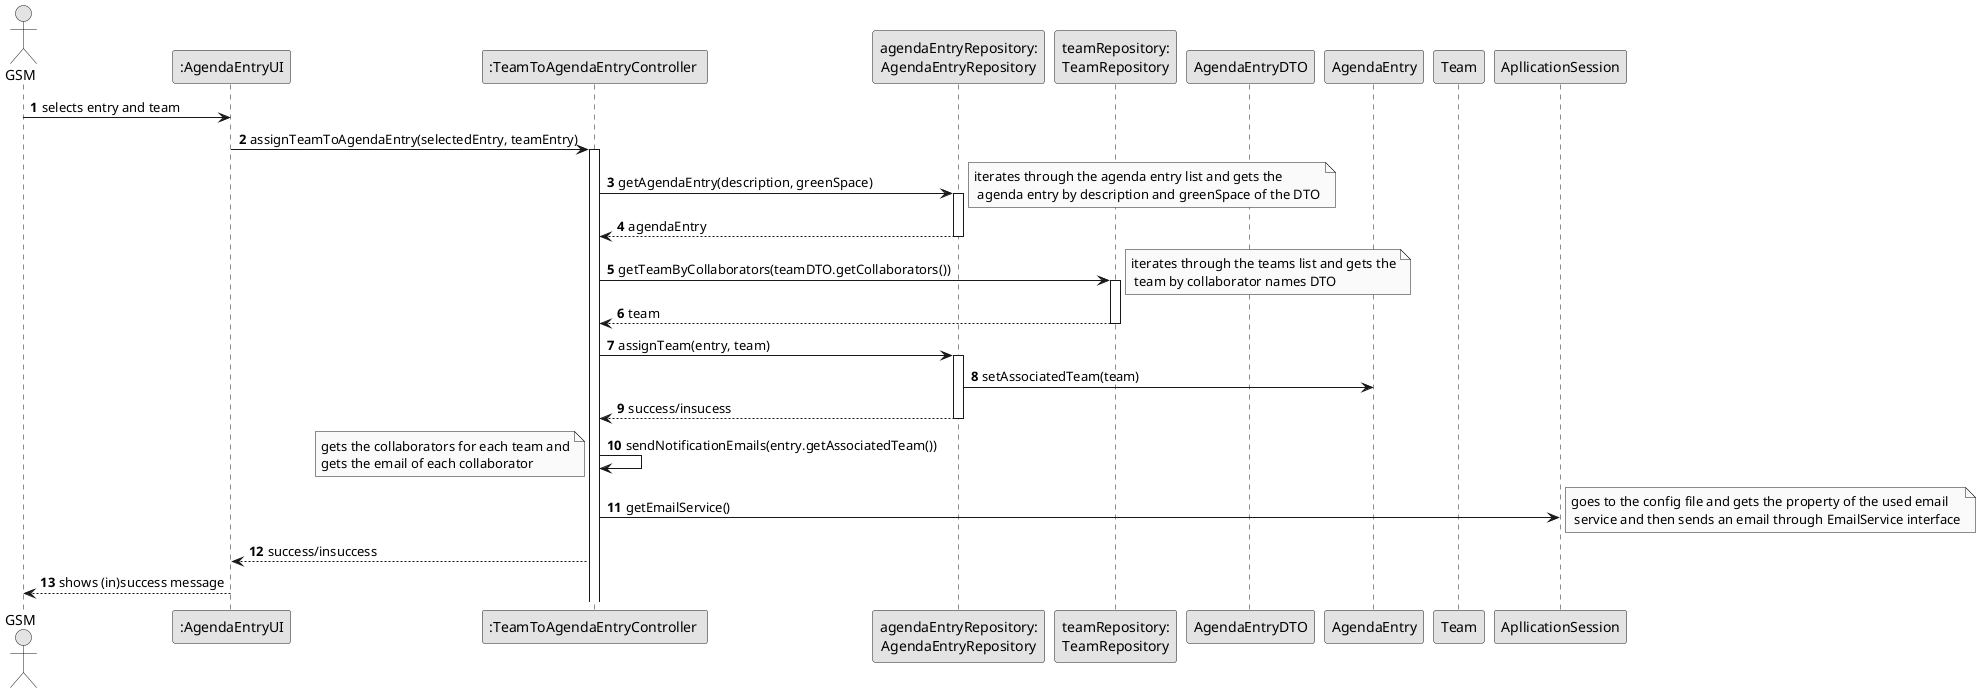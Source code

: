 @startuml
skinparam monochrome true
skinparam packageStyle rectangle
skinparam shadowing false

autonumber

actor "GSM" as GSM
participant ":AgendaEntryUI" as ui
participant ":TeamToAgendaEntryController " as ctrl
participant "agendaEntryRepository:\nAgendaEntryRepository" as agendaRepo
participant "teamRepository:\nTeamRepository" as teamRepo
participant "AgendaEntryDTO" as AgendaEntryDTO
participant "AgendaEntry" as agendaEntry
participant "Team" as team
participant "ApllicationSession" as app

GSM -> ui: selects entry and team
ui->ctrl: assignTeamToAgendaEntry(selectedEntry, teamEntry)
activate ctrl

ctrl -> agendaRepo: getAgendaEntry(description, greenSpace)
note right: iterates through the agenda entry list and gets the\n agenda entry by description and greenSpace of the DTO
activate agendaRepo
agendaRepo--> ctrl: agendaEntry
deactivate agendaRepo

ctrl -> teamRepo: getTeamByCollaborators(teamDTO.getCollaborators())
note right: iterates through the teams list and gets the\n team by collaborator names DTO
activate teamRepo
teamRepo --> ctrl: team
deactivate teamRepo

ctrl -> agendaRepo: assignTeam(entry, team)
activate agendaRepo
agendaRepo -> agendaEntry: setAssociatedTeam(team)
agendaRepo--> ctrl: success/insucess
deactivate agendaRepo

ctrl -> ctrl: sendNotificationEmails(entry.getAssociatedTeam())
note left: gets the collaborators for each team and\ngets the email of each collaborator
ctrl -> app : getEmailService()
note right: goes to the config file and gets the property of the used email\n service and then sends an email through EmailService interface

ctrl --> ui: success/insuccess
deactivate app
ui --> GSM: shows (in)success message

deactivate GSM

@enduml
